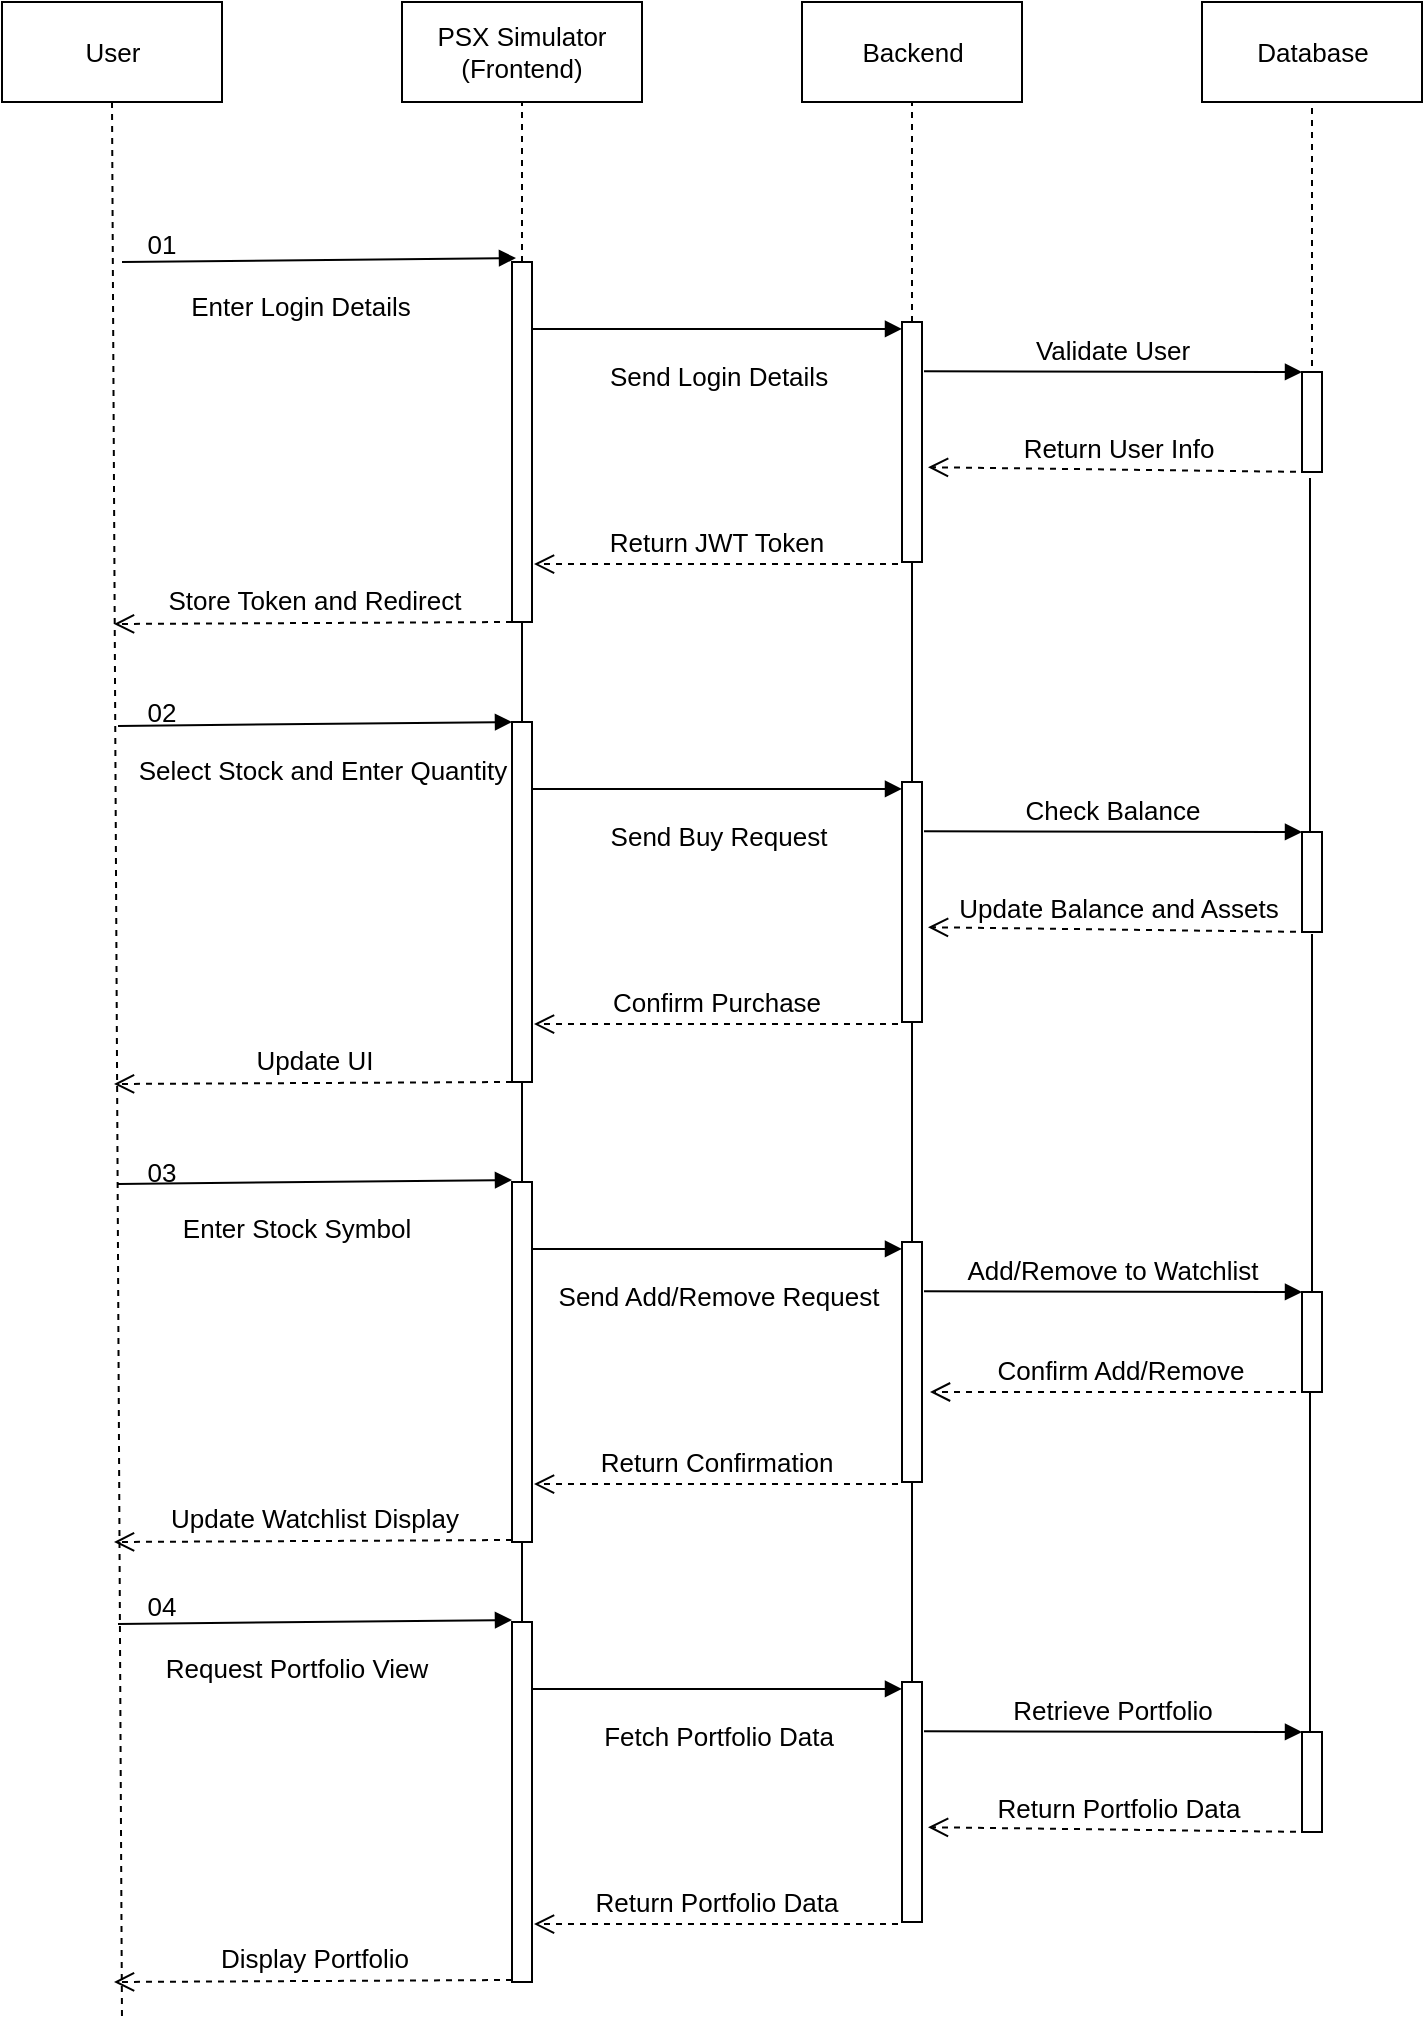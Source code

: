 <mxfile>
    <diagram id="CINxY7s1XdfWSX6-NmDz" name="Page-1">
        <mxGraphModel dx="1386" dy="825" grid="1" gridSize="10" guides="1" tooltips="1" connect="1" arrows="1" fold="1" page="1" pageScale="1" pageWidth="850" pageHeight="1100" math="0" shadow="0">
            <root>
                <mxCell id="0"/>
                <mxCell id="1" parent="0"/>
                <mxCell id="6" style="edgeStyle=none;html=1;exitX=0.5;exitY=1;exitDx=0;exitDy=0;endArrow=none;endFill=0;dashed=1;" parent="1" source="2" edge="1">
                    <mxGeometry relative="1" as="geometry">
                        <mxPoint x="100" y="1090" as="targetPoint"/>
                    </mxGeometry>
                </mxCell>
                <mxCell id="2" value="User" style="html=1;fillColor=none;fontSize=13;" parent="1" vertex="1">
                    <mxGeometry x="40" y="80" width="110" height="50" as="geometry"/>
                </mxCell>
                <mxCell id="4" value="Backend" style="html=1;fillColor=none;fontSize=13;" parent="1" vertex="1">
                    <mxGeometry x="440" y="80" width="110" height="50" as="geometry"/>
                </mxCell>
                <mxCell id="5" value="Database" style="html=1;fillColor=none;fontSize=13;" parent="1" vertex="1">
                    <mxGeometry x="640" y="80" width="110" height="50" as="geometry"/>
                </mxCell>
                <mxCell id="11" value="" style="edgeStyle=none;html=1;dashed=1;endArrow=none;endFill=0;fontSize=13;" parent="1" source="9" target="10" edge="1">
                    <mxGeometry relative="1" as="geometry"/>
                </mxCell>
                <mxCell id="9" value="" style="html=1;points=[];perimeter=orthogonalPerimeter;fontSize=13;" parent="1" vertex="1">
                    <mxGeometry x="295" y="210" width="10" height="180" as="geometry"/>
                </mxCell>
                <mxCell id="10" value="&lt;span style=&quot;font-size: 13px;&quot;&gt;PSX Simulator&lt;br style=&quot;font-size: 13px;&quot;&gt;(Frontend)&lt;br style=&quot;font-size: 13px;&quot;&gt;&lt;/span&gt;" style="whiteSpace=wrap;html=1;fillColor=none;fontSize=13;" parent="1" vertex="1">
                    <mxGeometry x="240" y="80" width="120" height="50" as="geometry"/>
                </mxCell>
                <mxCell id="12" value="Enter Login Details" style="endArrow=block;endFill=1;html=1;align=center;verticalAlign=top;entryX=0.2;entryY=-0.011;entryDx=0;entryDy=0;entryPerimeter=0;fontSize=13;" parent="1" target="9" edge="1">
                    <mxGeometry x="-0.087" y="-9" relative="1" as="geometry">
                        <mxPoint x="100" y="210" as="sourcePoint"/>
                        <mxPoint x="270" y="210" as="targetPoint"/>
                        <mxPoint x="-1" as="offset"/>
                    </mxGeometry>
                </mxCell>
                <mxCell id="21" value="" style="edgeStyle=none;html=1;startArrow=none;startFill=0;endArrow=none;endFill=0;dashed=1;fontSize=13;" parent="1" source="15" target="4" edge="1">
                    <mxGeometry relative="1" as="geometry"/>
                </mxCell>
                <mxCell id="15" value="" style="html=1;points=[];perimeter=orthogonalPerimeter;fontSize=13;" parent="1" vertex="1">
                    <mxGeometry x="490" y="240" width="10" height="120" as="geometry"/>
                </mxCell>
                <mxCell id="16" value="Send Login Details" style="html=1;verticalAlign=top;startArrow=none;endArrow=block;startSize=8;startFill=0;snapToPoint=0;exitX=1;exitY=0.186;exitDx=0;exitDy=0;exitPerimeter=0;fontSize=13;" parent="1" source="9" target="15" edge="1">
                    <mxGeometry y="-10" relative="1" as="geometry">
                        <mxPoint x="310" y="250" as="sourcePoint"/>
                        <mxPoint as="offset"/>
                    </mxGeometry>
                </mxCell>
                <mxCell id="23" value="" style="edgeStyle=none;html=1;dashed=1;startArrow=none;startFill=0;endArrow=none;endFill=0;entryX=0.5;entryY=1;entryDx=0;entryDy=0;fontSize=13;" parent="1" target="5" edge="1">
                    <mxGeometry relative="1" as="geometry">
                        <mxPoint x="695" y="280" as="sourcePoint"/>
                        <mxPoint x="695" y="200" as="targetPoint"/>
                    </mxGeometry>
                </mxCell>
                <mxCell id="24" value="" style="html=1;points=[];perimeter=orthogonalPerimeter;fontSize=13;" parent="1" vertex="1">
                    <mxGeometry x="690" y="265" width="10" height="50" as="geometry"/>
                </mxCell>
                <mxCell id="25" value="Validate User" style="html=1;verticalAlign=bottom;endArrow=block;entryX=0;entryY=0;exitX=1.1;exitY=0.205;exitDx=0;exitDy=0;exitPerimeter=0;fontSize=13;" parent="1" source="15" target="24" edge="1">
                    <mxGeometry relative="1" as="geometry">
                        <mxPoint x="620" y="280" as="sourcePoint"/>
                    </mxGeometry>
                </mxCell>
                <mxCell id="26" value="Return User Info" style="html=1;verticalAlign=bottom;endArrow=open;dashed=1;endSize=8;exitX=0.3;exitY=1;entryX=1.3;entryY=0.605;entryDx=0;entryDy=0;entryPerimeter=0;exitDx=0;exitDy=0;exitPerimeter=0;fontSize=13;" parent="1" source="24" target="15" edge="1">
                    <mxGeometry relative="1" as="geometry">
                        <mxPoint x="503" y="357" as="targetPoint"/>
                        <mxPoint x="690" y="356" as="sourcePoint"/>
                    </mxGeometry>
                </mxCell>
                <mxCell id="27" value="Return JWT Token" style="html=1;verticalAlign=bottom;endArrow=open;dashed=1;endSize=8;exitX=-0.2;exitY=1.008;exitDx=0;exitDy=0;exitPerimeter=0;entryX=1.1;entryY=0.839;entryDx=0;entryDy=0;entryPerimeter=0;fontSize=13;" parent="1" source="15" target="9" edge="1">
                    <mxGeometry relative="1" as="geometry">
                        <mxPoint x="306" y="360" as="targetPoint"/>
                        <mxPoint x="490" y="440" as="sourcePoint"/>
                    </mxGeometry>
                </mxCell>
                <mxCell id="28" value="Store Token and Redirect" style="html=1;verticalAlign=bottom;endArrow=open;dashed=1;endSize=8;exitX=0.3;exitY=1;exitDx=0;exitDy=0;exitPerimeter=0;fontSize=13;" parent="1" edge="1">
                    <mxGeometry relative="1" as="geometry">
                        <mxPoint x="96" y="391" as="targetPoint"/>
                        <mxPoint x="295" y="390" as="sourcePoint"/>
                    </mxGeometry>
                </mxCell>
                <mxCell id="57" value="" style="edgeStyle=none;html=1;startArrow=none;startFill=0;endArrow=none;endFill=0;fontSize=13;" parent="1" source="36" target="9" edge="1">
                    <mxGeometry relative="1" as="geometry"/>
                </mxCell>
                <mxCell id="36" value="" style="html=1;points=[];perimeter=orthogonalPerimeter;fontSize=13;" parent="1" vertex="1">
                    <mxGeometry x="295" y="440" width="10" height="180" as="geometry"/>
                </mxCell>
                <mxCell id="58" value="" style="edgeStyle=none;html=1;startArrow=none;startFill=0;endArrow=none;endFill=0;fontSize=13;" parent="1" source="37" target="15" edge="1">
                    <mxGeometry relative="1" as="geometry"/>
                </mxCell>
                <mxCell id="59" value="" style="edgeStyle=none;html=1;startArrow=none;startFill=0;endArrow=none;endFill=0;fontSize=13;" parent="1" source="37" target="44" edge="1">
                    <mxGeometry relative="1" as="geometry"/>
                </mxCell>
                <mxCell id="37" value="" style="html=1;points=[];perimeter=orthogonalPerimeter;fontSize=13;" parent="1" vertex="1">
                    <mxGeometry x="490" y="470" width="10" height="120" as="geometry"/>
                </mxCell>
                <mxCell id="38" value="Send Buy Request" style="html=1;verticalAlign=top;startArrow=none;endArrow=block;startSize=8;startFill=0;snapToPoint=0;exitX=1;exitY=0.186;exitDx=0;exitDy=0;exitPerimeter=0;fontSize=13;" parent="1" source="36" target="37" edge="1">
                    <mxGeometry y="-10" relative="1" as="geometry">
                        <mxPoint x="310" y="480" as="sourcePoint"/>
                        <mxPoint as="offset"/>
                    </mxGeometry>
                </mxCell>
                <mxCell id="64" style="edgeStyle=none;html=1;entryX=0.4;entryY=1.06;entryDx=0;entryDy=0;entryPerimeter=0;startArrow=none;startFill=0;endArrow=none;endFill=0;fontSize=13;" parent="1" source="39" target="24" edge="1">
                    <mxGeometry relative="1" as="geometry"/>
                </mxCell>
                <mxCell id="39" value="" style="html=1;points=[];perimeter=orthogonalPerimeter;fontSize=13;" parent="1" vertex="1">
                    <mxGeometry x="690" y="495" width="10" height="50" as="geometry"/>
                </mxCell>
                <mxCell id="40" value="Check Balance" style="html=1;verticalAlign=bottom;endArrow=block;entryX=0;entryY=0;exitX=1.1;exitY=0.205;exitDx=0;exitDy=0;exitPerimeter=0;fontSize=13;" parent="1" source="37" target="39" edge="1">
                    <mxGeometry relative="1" as="geometry">
                        <mxPoint x="620" y="510" as="sourcePoint"/>
                    </mxGeometry>
                </mxCell>
                <mxCell id="41" value="Update Balance and Assets" style="html=1;verticalAlign=bottom;endArrow=open;dashed=1;endSize=8;exitX=0.3;exitY=1;entryX=1.3;entryY=0.605;entryDx=0;entryDy=0;entryPerimeter=0;exitDx=0;exitDy=0;exitPerimeter=0;fontSize=13;" parent="1" source="39" target="37" edge="1">
                    <mxGeometry relative="1" as="geometry">
                        <mxPoint x="503" y="587" as="targetPoint"/>
                        <mxPoint x="690" y="586" as="sourcePoint"/>
                    </mxGeometry>
                </mxCell>
                <mxCell id="42" value="Confirm Purchase" style="html=1;verticalAlign=bottom;endArrow=open;dashed=1;endSize=8;exitX=-0.2;exitY=1.008;exitDx=0;exitDy=0;exitPerimeter=0;entryX=1.1;entryY=0.839;entryDx=0;entryDy=0;entryPerimeter=0;fontSize=13;" parent="1" source="37" target="36" edge="1">
                    <mxGeometry relative="1" as="geometry">
                        <mxPoint x="306" y="590" as="targetPoint"/>
                        <mxPoint x="490" y="670" as="sourcePoint"/>
                    </mxGeometry>
                </mxCell>
                <mxCell id="62" value="" style="edgeStyle=none;html=1;startArrow=none;startFill=0;endArrow=none;endFill=0;fontSize=13;" parent="1" source="43" target="36" edge="1">
                    <mxGeometry relative="1" as="geometry"/>
                </mxCell>
                <mxCell id="43" value="" style="html=1;points=[];perimeter=orthogonalPerimeter;fontSize=13;" parent="1" vertex="1">
                    <mxGeometry x="295" y="670" width="10" height="180" as="geometry"/>
                </mxCell>
                <mxCell id="60" value="" style="edgeStyle=none;html=1;startArrow=none;startFill=0;endArrow=none;endFill=0;fontSize=13;" parent="1" source="44" target="51" edge="1">
                    <mxGeometry relative="1" as="geometry"/>
                </mxCell>
                <mxCell id="44" value="" style="html=1;points=[];perimeter=orthogonalPerimeter;fontSize=13;" parent="1" vertex="1">
                    <mxGeometry x="490" y="700" width="10" height="120" as="geometry"/>
                </mxCell>
                <mxCell id="45" value="Send Add/Remove Request" style="html=1;verticalAlign=top;startArrow=none;endArrow=block;startSize=8;startFill=0;snapToPoint=0;exitX=1;exitY=0.186;exitDx=0;exitDy=0;exitPerimeter=0;fontSize=13;" parent="1" source="43" target="44" edge="1">
                    <mxGeometry y="-10" relative="1" as="geometry">
                        <mxPoint x="310" y="710" as="sourcePoint"/>
                        <mxPoint as="offset"/>
                    </mxGeometry>
                </mxCell>
                <mxCell id="65" style="edgeStyle=none;html=1;entryX=0.5;entryY=1.02;entryDx=0;entryDy=0;entryPerimeter=0;startArrow=none;startFill=0;endArrow=none;endFill=0;fontSize=13;" parent="1" source="46" target="39" edge="1">
                    <mxGeometry relative="1" as="geometry"/>
                </mxCell>
                <mxCell id="66" style="edgeStyle=none;html=1;entryX=0.4;entryY=0.04;entryDx=0;entryDy=0;entryPerimeter=0;startArrow=none;startFill=0;endArrow=none;endFill=0;fontSize=13;" parent="1" source="46" target="53" edge="1">
                    <mxGeometry relative="1" as="geometry"/>
                </mxCell>
                <mxCell id="46" value="" style="html=1;points=[];perimeter=orthogonalPerimeter;fontSize=13;" parent="1" vertex="1">
                    <mxGeometry x="690" y="725" width="10" height="50" as="geometry"/>
                </mxCell>
                <mxCell id="47" value=" Add/Remove to Watchlist" style="html=1;verticalAlign=bottom;endArrow=block;entryX=0;entryY=0;exitX=1.1;exitY=0.205;exitDx=0;exitDy=0;exitPerimeter=0;fontSize=13;" parent="1" source="44" target="46" edge="1">
                    <mxGeometry relative="1" as="geometry">
                        <mxPoint x="620" y="740" as="sourcePoint"/>
                    </mxGeometry>
                </mxCell>
                <mxCell id="48" value=" Confirm Add/Remove" style="html=1;verticalAlign=bottom;endArrow=open;dashed=1;endSize=8;exitX=0.3;exitY=1;entryX=1.4;entryY=0.625;entryDx=0;entryDy=0;entryPerimeter=0;exitDx=0;exitDy=0;exitPerimeter=0;fontSize=13;" parent="1" source="46" target="44" edge="1">
                    <mxGeometry relative="1" as="geometry">
                        <mxPoint x="503" y="817" as="targetPoint"/>
                        <mxPoint x="690" y="816" as="sourcePoint"/>
                    </mxGeometry>
                </mxCell>
                <mxCell id="49" value="Return Confirmation" style="html=1;verticalAlign=bottom;endArrow=open;dashed=1;endSize=8;exitX=-0.2;exitY=1.008;exitDx=0;exitDy=0;exitPerimeter=0;entryX=1.1;entryY=0.839;entryDx=0;entryDy=0;entryPerimeter=0;fontSize=13;" parent="1" source="44" target="43" edge="1">
                    <mxGeometry relative="1" as="geometry">
                        <mxPoint x="306" y="820" as="targetPoint"/>
                        <mxPoint x="490" y="900" as="sourcePoint"/>
                    </mxGeometry>
                </mxCell>
                <mxCell id="61" value="" style="edgeStyle=none;html=1;startArrow=none;startFill=0;endArrow=none;endFill=0;fontSize=13;" parent="1" source="50" target="43" edge="1">
                    <mxGeometry relative="1" as="geometry"/>
                </mxCell>
                <mxCell id="50" value="" style="html=1;points=[];perimeter=orthogonalPerimeter;fontSize=13;" parent="1" vertex="1">
                    <mxGeometry x="295" y="890" width="10" height="180" as="geometry"/>
                </mxCell>
                <mxCell id="51" value="" style="html=1;points=[];perimeter=orthogonalPerimeter;fontSize=13;" parent="1" vertex="1">
                    <mxGeometry x="490" y="920" width="10" height="120" as="geometry"/>
                </mxCell>
                <mxCell id="52" value="Fetch Portfolio Data" style="html=1;verticalAlign=top;startArrow=none;endArrow=block;startSize=8;startFill=0;snapToPoint=0;exitX=1;exitY=0.186;exitDx=0;exitDy=0;exitPerimeter=0;fontSize=13;" parent="1" source="50" target="51" edge="1">
                    <mxGeometry y="-10" relative="1" as="geometry">
                        <mxPoint x="310" y="930" as="sourcePoint"/>
                        <mxPoint as="offset"/>
                    </mxGeometry>
                </mxCell>
                <mxCell id="53" value="" style="html=1;points=[];perimeter=orthogonalPerimeter;fontSize=13;" parent="1" vertex="1">
                    <mxGeometry x="690" y="945" width="10" height="50" as="geometry"/>
                </mxCell>
                <mxCell id="54" value="Retrieve Portfolio" style="html=1;verticalAlign=bottom;endArrow=block;entryX=0;entryY=0;exitX=1.1;exitY=0.205;exitDx=0;exitDy=0;exitPerimeter=0;fontSize=13;" parent="1" source="51" target="53" edge="1">
                    <mxGeometry relative="1" as="geometry">
                        <mxPoint x="620" y="960" as="sourcePoint"/>
                    </mxGeometry>
                </mxCell>
                <mxCell id="55" value="Return Portfolio Data" style="html=1;verticalAlign=bottom;endArrow=open;dashed=1;endSize=8;exitX=0.3;exitY=1;entryX=1.3;entryY=0.605;entryDx=0;entryDy=0;entryPerimeter=0;exitDx=0;exitDy=0;exitPerimeter=0;fontSize=13;" parent="1" source="53" target="51" edge="1">
                    <mxGeometry relative="1" as="geometry">
                        <mxPoint x="503" y="1037" as="targetPoint"/>
                        <mxPoint x="690" y="1036" as="sourcePoint"/>
                    </mxGeometry>
                </mxCell>
                <mxCell id="56" value="Return Portfolio Data" style="html=1;verticalAlign=bottom;endArrow=open;dashed=1;endSize=8;exitX=-0.2;exitY=1.008;exitDx=0;exitDy=0;exitPerimeter=0;entryX=1.1;entryY=0.839;entryDx=0;entryDy=0;entryPerimeter=0;fontSize=13;" parent="1" source="51" target="50" edge="1">
                    <mxGeometry relative="1" as="geometry">
                        <mxPoint x="306" y="1040" as="targetPoint"/>
                        <mxPoint x="490" y="1120" as="sourcePoint"/>
                    </mxGeometry>
                </mxCell>
                <mxCell id="67" value="&lt;div style=&quot;font-size: 13px;&quot;&gt;Select Stock and Enter&amp;nbsp;Quantity&lt;/div&gt;" style="endArrow=block;endFill=1;html=1;align=center;verticalAlign=top;entryX=0.2;entryY=-0.011;entryDx=0;entryDy=0;entryPerimeter=0;fontSize=13;" parent="1" edge="1">
                    <mxGeometry x="0.035" y="-9" relative="1" as="geometry">
                        <mxPoint x="98" y="441.98" as="sourcePoint"/>
                        <mxPoint x="295" y="440" as="targetPoint"/>
                        <mxPoint as="offset"/>
                    </mxGeometry>
                </mxCell>
                <mxCell id="68" value="Update UI" style="html=1;verticalAlign=bottom;endArrow=open;dashed=1;endSize=8;exitX=0.3;exitY=1;exitDx=0;exitDy=0;exitPerimeter=0;fontSize=13;" parent="1" edge="1">
                    <mxGeometry relative="1" as="geometry">
                        <mxPoint x="96" y="621" as="targetPoint"/>
                        <mxPoint x="295" y="620" as="sourcePoint"/>
                    </mxGeometry>
                </mxCell>
                <mxCell id="69" value="Update Watchlist Display" style="html=1;verticalAlign=bottom;endArrow=open;dashed=1;endSize=8;exitX=0.3;exitY=1;exitDx=0;exitDy=0;exitPerimeter=0;fontSize=13;" parent="1" edge="1">
                    <mxGeometry relative="1" as="geometry">
                        <mxPoint x="96" y="850" as="targetPoint"/>
                        <mxPoint x="295" y="849" as="sourcePoint"/>
                    </mxGeometry>
                </mxCell>
                <mxCell id="70" value="Enter Stock Symbol" style="endArrow=block;endFill=1;html=1;align=center;verticalAlign=top;entryX=0.2;entryY=-0.011;entryDx=0;entryDy=0;entryPerimeter=0;fontSize=13;" parent="1" edge="1">
                    <mxGeometry x="-0.087" y="-9" relative="1" as="geometry">
                        <mxPoint x="98" y="670.98" as="sourcePoint"/>
                        <mxPoint x="295" y="669" as="targetPoint"/>
                        <mxPoint x="-1" as="offset"/>
                    </mxGeometry>
                </mxCell>
                <mxCell id="71" value=" Display Portfolio" style="html=1;verticalAlign=bottom;endArrow=open;dashed=1;endSize=8;exitX=0.3;exitY=1;exitDx=0;exitDy=0;exitPerimeter=0;fontSize=13;" parent="1" edge="1">
                    <mxGeometry relative="1" as="geometry">
                        <mxPoint x="96" y="1070" as="targetPoint"/>
                        <mxPoint x="295" y="1069" as="sourcePoint"/>
                    </mxGeometry>
                </mxCell>
                <mxCell id="72" value="Request Portfolio View" style="endArrow=block;endFill=1;html=1;align=center;verticalAlign=top;entryX=0.2;entryY=-0.011;entryDx=0;entryDy=0;entryPerimeter=0;fontSize=13;" parent="1" edge="1">
                    <mxGeometry x="-0.087" y="-9" relative="1" as="geometry">
                        <mxPoint x="98" y="890.98" as="sourcePoint"/>
                        <mxPoint x="295" y="889" as="targetPoint"/>
                        <mxPoint x="-1" as="offset"/>
                    </mxGeometry>
                </mxCell>
                <mxCell id="73" value="01" style="text;html=1;strokeColor=none;fillColor=none;align=center;verticalAlign=middle;whiteSpace=wrap;rounded=0;fontSize=13;" parent="1" vertex="1">
                    <mxGeometry x="90" y="186" width="60" height="30" as="geometry"/>
                </mxCell>
                <mxCell id="74" value="02" style="text;html=1;strokeColor=none;fillColor=none;align=center;verticalAlign=middle;whiteSpace=wrap;rounded=0;fontSize=13;" parent="1" vertex="1">
                    <mxGeometry x="90" y="420" width="60" height="30" as="geometry"/>
                </mxCell>
                <mxCell id="77" value="03" style="text;html=1;strokeColor=none;fillColor=none;align=center;verticalAlign=middle;whiteSpace=wrap;rounded=0;fontSize=13;" parent="1" vertex="1">
                    <mxGeometry x="90" y="650" width="60" height="30" as="geometry"/>
                </mxCell>
                <mxCell id="78" value="04" style="text;html=1;strokeColor=none;fillColor=none;align=center;verticalAlign=middle;whiteSpace=wrap;rounded=0;fontSize=13;" parent="1" vertex="1">
                    <mxGeometry x="90" y="867" width="60" height="30" as="geometry"/>
                </mxCell>
            </root>
        </mxGraphModel>
    </diagram>
</mxfile>